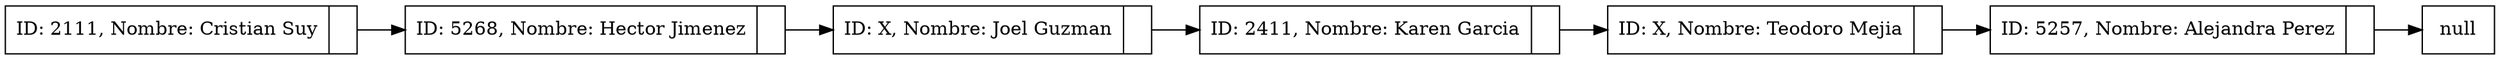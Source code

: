 digraph cola{
rankdir=LR;
node[shape = record];
nodonull2[label="null"];
nodo0[label="{ID: 2111, Nombre: Cristian Suy|}"];
nodo1[label="{ID: 5268, Nombre: Hector Jimenez|}"];
nodo2[label="{ID: X, Nombre: Joel Guzman|}"];
nodo3[label="{ID: 2411, Nombre: Karen Garcia|}"];
nodo4[label="{ID: X, Nombre: Teodoro Mejia|}"];
nodo5[label="{ID: 5257, Nombre: Alejandra Perez|}"];
nodo0->nodo1;
nodo1->nodo2;
nodo2->nodo3;
nodo3->nodo4;
nodo4->nodo5;
nodo5->nodonull2;
}